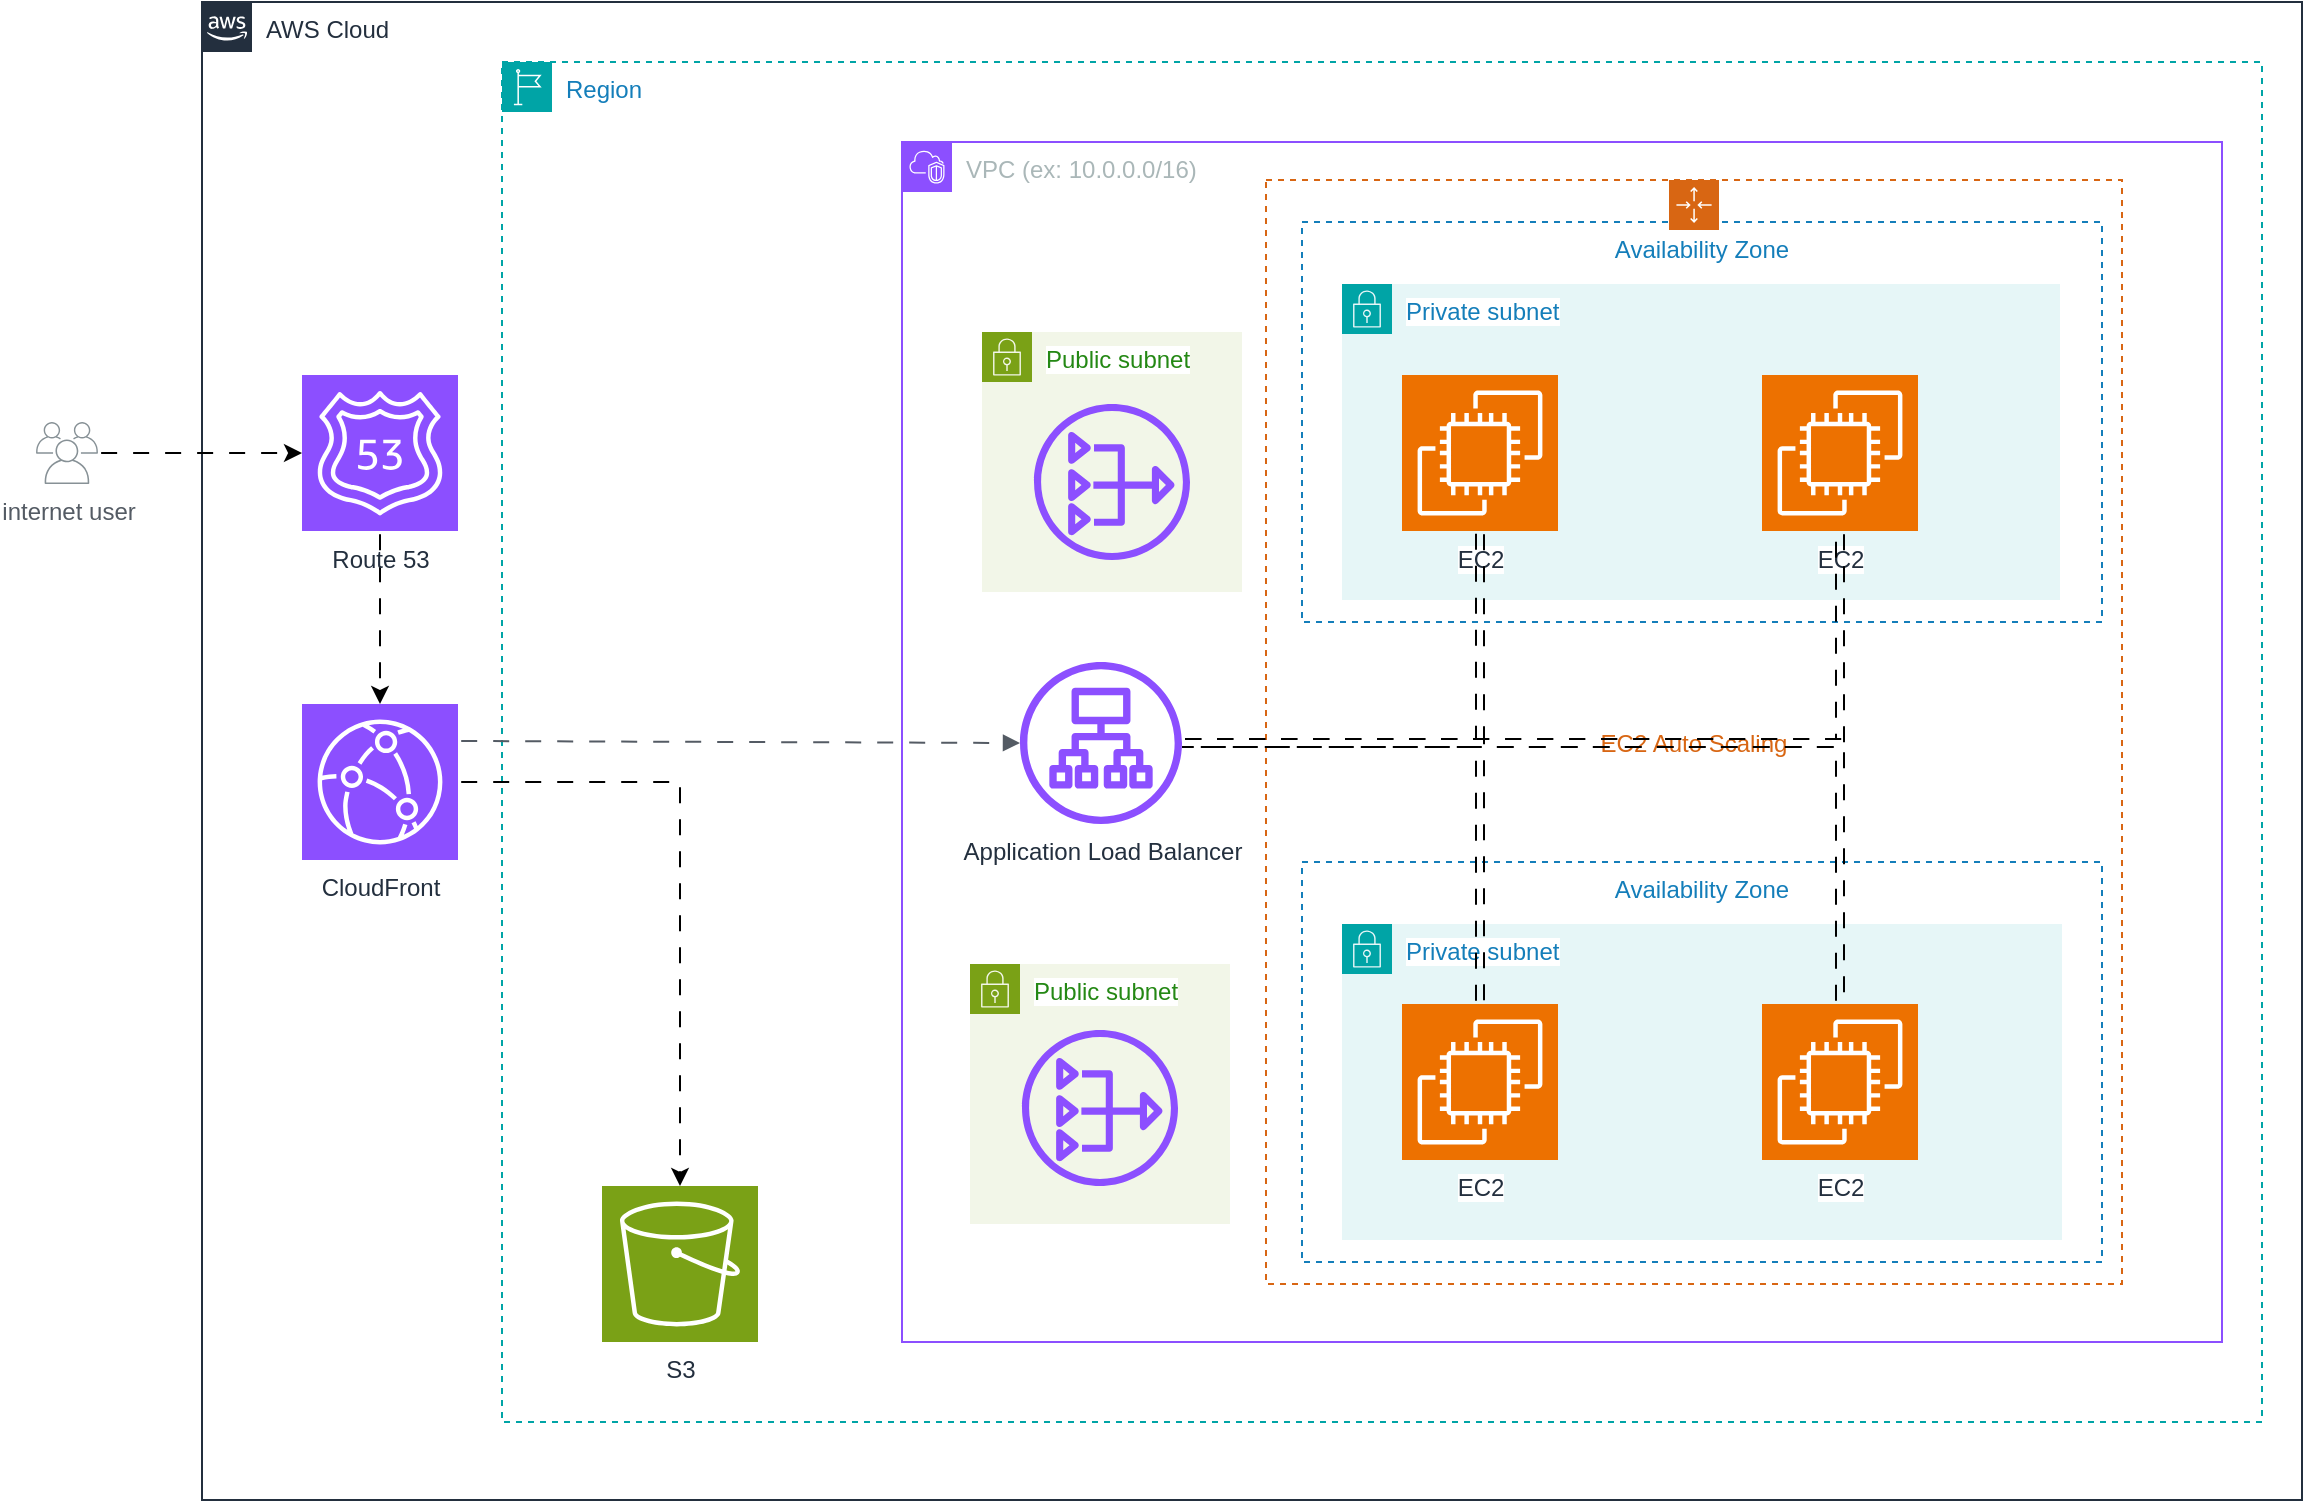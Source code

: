 <mxfile version="24.5.3" type="github">
  <diagram name="Arquitetura Tradicional (EC2)" id="drdCb34tJG41Dbc3Mt65">
    <mxGraphModel dx="2087" dy="632" grid="0" gridSize="10" guides="1" tooltips="1" connect="1" arrows="1" fold="1" page="0" pageScale="1" pageWidth="1169" pageHeight="827" background="#ffffff" math="0" shadow="0">
      <root>
        <mxCell id="0" />
        <mxCell id="1" parent="0" />
        <mxCell id="U5gBt3rsfyZc2lOhjsrW-2" value="AWS Cloud" style="points=[[0,0],[0.25,0],[0.5,0],[0.75,0],[1,0],[1,0.25],[1,0.5],[1,0.75],[1,1],[0.75,1],[0.5,1],[0.25,1],[0,1],[0,0.75],[0,0.5],[0,0.25]];outlineConnect=0;gradientColor=none;html=1;whiteSpace=wrap;fontSize=12;fontStyle=0;container=1;pointerEvents=0;collapsible=0;recursiveResize=0;shape=mxgraph.aws4.group;grIcon=mxgraph.aws4.group_aws_cloud_alt;strokeColor=#232F3E;fillColor=none;verticalAlign=top;align=left;spacingLeft=30;fontColor=#232F3E;dashed=0;labelBackgroundColor=default;" vertex="1" parent="1">
          <mxGeometry x="60" y="39" width="1050" height="749" as="geometry" />
        </mxCell>
        <mxCell id="U5gBt3rsfyZc2lOhjsrW-3" value="Region" style="points=[[0,0],[0.25,0],[0.5,0],[0.75,0],[1,0],[1,0.25],[1,0.5],[1,0.75],[1,1],[0.75,1],[0.5,1],[0.25,1],[0,1],[0,0.75],[0,0.5],[0,0.25]];outlineConnect=0;gradientColor=none;html=1;whiteSpace=wrap;fontSize=12;fontStyle=0;container=1;pointerEvents=0;collapsible=0;recursiveResize=0;shape=mxgraph.aws4.group;grIcon=mxgraph.aws4.group_region;strokeColor=#00A4A6;fillColor=none;verticalAlign=top;align=left;spacingLeft=30;fontColor=#147EBA;dashed=1;" vertex="1" parent="U5gBt3rsfyZc2lOhjsrW-2">
          <mxGeometry x="150" y="30" width="880" height="680" as="geometry" />
        </mxCell>
        <mxCell id="U5gBt3rsfyZc2lOhjsrW-4" value="VPC (ex: 10.0.0.0/16)" style="points=[[0,0],[0.25,0],[0.5,0],[0.75,0],[1,0],[1,0.25],[1,0.5],[1,0.75],[1,1],[0.75,1],[0.5,1],[0.25,1],[0,1],[0,0.75],[0,0.5],[0,0.25]];outlineConnect=0;gradientColor=none;html=1;whiteSpace=wrap;fontSize=12;fontStyle=0;container=1;pointerEvents=0;collapsible=0;recursiveResize=0;shape=mxgraph.aws4.group;grIcon=mxgraph.aws4.group_vpc2;strokeColor=#8C4FFF;fillColor=none;verticalAlign=top;align=left;spacingLeft=30;fontColor=#AAB7B8;dashed=0;" vertex="1" parent="U5gBt3rsfyZc2lOhjsrW-3">
          <mxGeometry x="200" y="40" width="660" height="600" as="geometry" />
        </mxCell>
        <mxCell id="U5gBt3rsfyZc2lOhjsrW-7" value="Availability Zone" style="fillColor=none;strokeColor=#147EBA;dashed=1;verticalAlign=top;fontStyle=0;fontColor=#147EBA;whiteSpace=wrap;html=1;" vertex="1" parent="U5gBt3rsfyZc2lOhjsrW-4">
          <mxGeometry x="200" y="360" width="400" height="200" as="geometry" />
        </mxCell>
        <mxCell id="U5gBt3rsfyZc2lOhjsrW-6" value="Availability Zone" style="fillColor=none;strokeColor=#147EBA;dashed=1;verticalAlign=top;fontStyle=0;fontColor=#147EBA;whiteSpace=wrap;html=1;" vertex="1" parent="U5gBt3rsfyZc2lOhjsrW-4">
          <mxGeometry x="200" y="40" width="400" height="200" as="geometry" />
        </mxCell>
        <mxCell id="U5gBt3rsfyZc2lOhjsrW-20" value="Private subnet" style="points=[[0,0],[0.25,0],[0.5,0],[0.75,0],[1,0],[1,0.25],[1,0.5],[1,0.75],[1,1],[0.75,1],[0.5,1],[0.25,1],[0,1],[0,0.75],[0,0.5],[0,0.25]];outlineConnect=0;gradientColor=none;html=1;whiteSpace=wrap;fontSize=12;fontStyle=0;container=1;pointerEvents=0;collapsible=0;recursiveResize=0;shape=mxgraph.aws4.group;grIcon=mxgraph.aws4.group_security_group;grStroke=0;strokeColor=#00A4A6;fillColor=#E6F6F7;verticalAlign=top;align=left;spacingLeft=30;fontColor=#147EBA;dashed=0;fontFamily=Helvetica;labelBackgroundColor=default;" vertex="1" parent="U5gBt3rsfyZc2lOhjsrW-4">
          <mxGeometry x="220" y="71" width="359" height="158" as="geometry" />
        </mxCell>
        <mxCell id="U5gBt3rsfyZc2lOhjsrW-28" value="EC2" style="sketch=0;points=[[0,0,0],[0.25,0,0],[0.5,0,0],[0.75,0,0],[1,0,0],[0,1,0],[0.25,1,0],[0.5,1,0],[0.75,1,0],[1,1,0],[0,0.25,0],[0,0.5,0],[0,0.75,0],[1,0.25,0],[1,0.5,0],[1,0.75,0]];outlineConnect=0;fontColor=#232F3E;fillColor=#ED7100;strokeColor=#ffffff;dashed=0;verticalLabelPosition=bottom;verticalAlign=top;align=center;html=1;fontSize=12;fontStyle=0;aspect=fixed;shape=mxgraph.aws4.resourceIcon;resIcon=mxgraph.aws4.ec2;fontFamily=Helvetica;labelBackgroundColor=default;" vertex="1" parent="U5gBt3rsfyZc2lOhjsrW-20">
          <mxGeometry x="210" y="45.5" width="78" height="78" as="geometry" />
        </mxCell>
        <mxCell id="U5gBt3rsfyZc2lOhjsrW-27" value="EC2" style="sketch=0;points=[[0,0,0],[0.25,0,0],[0.5,0,0],[0.75,0,0],[1,0,0],[0,1,0],[0.25,1,0],[0.5,1,0],[0.75,1,0],[1,1,0],[0,0.25,0],[0,0.5,0],[0,0.75,0],[1,0.25,0],[1,0.5,0],[1,0.75,0]];outlineConnect=0;fontColor=#232F3E;fillColor=#ED7100;strokeColor=#ffffff;dashed=0;verticalLabelPosition=bottom;verticalAlign=top;align=center;html=1;fontSize=12;fontStyle=0;aspect=fixed;shape=mxgraph.aws4.resourceIcon;resIcon=mxgraph.aws4.ec2;fontFamily=Helvetica;labelBackgroundColor=default;" vertex="1" parent="U5gBt3rsfyZc2lOhjsrW-20">
          <mxGeometry x="30" y="45.5" width="78" height="78" as="geometry" />
        </mxCell>
        <mxCell id="U5gBt3rsfyZc2lOhjsrW-40" value="EC2 Auto Scaling&lt;br&gt;&lt;br&gt;" style="points=[[0,0],[0.25,0],[0.5,0],[0.75,0],[1,0],[1,0.25],[1,0.5],[1,0.75],[1,1],[0.75,1],[0.5,1],[0.25,1],[0,1],[0,0.75],[0,0.5],[0,0.25]];outlineConnect=0;gradientColor=none;whiteSpace=wrap;fontSize=12;fontStyle=0;container=1;pointerEvents=0;collapsible=0;recursiveResize=0;shape=mxgraph.aws4.groupCenter;grIcon=mxgraph.aws4.group_auto_scaling_group;grStroke=1;strokeColor=#D86613;fillColor=none;verticalAlign=middle;align=center;fontColor=#D86613;dashed=1;spacingTop=25;fontFamily=Helvetica;labelBackgroundColor=default;labelPosition=center;verticalLabelPosition=middle;textShadow=0;html=1;" vertex="1" parent="U5gBt3rsfyZc2lOhjsrW-20">
          <mxGeometry x="-38" y="-52" width="428" height="552" as="geometry" />
        </mxCell>
        <mxCell id="U5gBt3rsfyZc2lOhjsrW-36" style="edgeStyle=orthogonalEdgeStyle;rounded=0;orthogonalLoop=1;jettySize=auto;html=1;strokeColor=default;align=center;verticalAlign=middle;fontFamily=Helvetica;fontSize=11;fontColor=default;labelBackgroundColor=default;endArrow=classic;flowAnimation=1;shape=link;" edge="1" parent="U5gBt3rsfyZc2lOhjsrW-4" source="U5gBt3rsfyZc2lOhjsrW-18" target="U5gBt3rsfyZc2lOhjsrW-27">
          <mxGeometry relative="1" as="geometry" />
        </mxCell>
        <mxCell id="U5gBt3rsfyZc2lOhjsrW-39" style="edgeStyle=orthogonalEdgeStyle;rounded=0;orthogonalLoop=1;jettySize=auto;html=1;strokeColor=default;align=center;verticalAlign=middle;fontFamily=Helvetica;fontSize=11;fontColor=default;labelBackgroundColor=default;endArrow=classic;flowAnimation=1;shape=link;" edge="1" parent="U5gBt3rsfyZc2lOhjsrW-4" source="U5gBt3rsfyZc2lOhjsrW-18" target="U5gBt3rsfyZc2lOhjsrW-28">
          <mxGeometry relative="1" as="geometry" />
        </mxCell>
        <mxCell id="U5gBt3rsfyZc2lOhjsrW-18" value="Application Load Balancer" style="sketch=0;outlineConnect=0;fontColor=#232F3E;gradientColor=none;fillColor=#8C4FFF;strokeColor=none;dashed=0;verticalLabelPosition=bottom;verticalAlign=top;align=center;html=1;fontSize=12;fontStyle=0;aspect=fixed;pointerEvents=1;shape=mxgraph.aws4.application_load_balancer;fontFamily=Helvetica;labelBackgroundColor=default;" vertex="1" parent="U5gBt3rsfyZc2lOhjsrW-4">
          <mxGeometry x="59" y="260" width="81" height="81" as="geometry" />
        </mxCell>
        <mxCell id="U5gBt3rsfyZc2lOhjsrW-24" value="Private subnet" style="points=[[0,0],[0.25,0],[0.5,0],[0.75,0],[1,0],[1,0.25],[1,0.5],[1,0.75],[1,1],[0.75,1],[0.5,1],[0.25,1],[0,1],[0,0.75],[0,0.5],[0,0.25]];outlineConnect=0;gradientColor=none;html=1;whiteSpace=wrap;fontSize=12;fontStyle=0;container=1;pointerEvents=0;collapsible=0;recursiveResize=0;shape=mxgraph.aws4.group;grIcon=mxgraph.aws4.group_security_group;grStroke=0;strokeColor=#00A4A6;fillColor=#E6F6F7;verticalAlign=top;align=left;spacingLeft=30;fontColor=#147EBA;dashed=0;fontFamily=Helvetica;labelBackgroundColor=default;" vertex="1" parent="U5gBt3rsfyZc2lOhjsrW-4">
          <mxGeometry x="220" y="391" width="360" height="158" as="geometry" />
        </mxCell>
        <mxCell id="U5gBt3rsfyZc2lOhjsrW-25" value="EC2" style="sketch=0;points=[[0,0,0],[0.25,0,0],[0.5,0,0],[0.75,0,0],[1,0,0],[0,1,0],[0.25,1,0],[0.5,1,0],[0.75,1,0],[1,1,0],[0,0.25,0],[0,0.5,0],[0,0.75,0],[1,0.25,0],[1,0.5,0],[1,0.75,0]];outlineConnect=0;fontColor=#232F3E;fillColor=#ED7100;strokeColor=#ffffff;dashed=0;verticalLabelPosition=bottom;verticalAlign=top;align=center;html=1;fontSize=12;fontStyle=0;aspect=fixed;shape=mxgraph.aws4.resourceIcon;resIcon=mxgraph.aws4.ec2;fontFamily=Helvetica;labelBackgroundColor=default;" vertex="1" parent="U5gBt3rsfyZc2lOhjsrW-24">
          <mxGeometry x="30" y="40" width="78" height="78" as="geometry" />
        </mxCell>
        <mxCell id="U5gBt3rsfyZc2lOhjsrW-26" value="EC2" style="sketch=0;points=[[0,0,0],[0.25,0,0],[0.5,0,0],[0.75,0,0],[1,0,0],[0,1,0],[0.25,1,0],[0.5,1,0],[0.75,1,0],[1,1,0],[0,0.25,0],[0,0.5,0],[0,0.75,0],[1,0.25,0],[1,0.5,0],[1,0.75,0]];outlineConnect=0;fontColor=#232F3E;fillColor=#ED7100;strokeColor=#ffffff;dashed=0;verticalLabelPosition=bottom;verticalAlign=top;align=center;html=1;fontSize=12;fontStyle=0;aspect=fixed;shape=mxgraph.aws4.resourceIcon;resIcon=mxgraph.aws4.ec2;fontFamily=Helvetica;labelBackgroundColor=default;" vertex="1" parent="U5gBt3rsfyZc2lOhjsrW-24">
          <mxGeometry x="210" y="40" width="78" height="78" as="geometry" />
        </mxCell>
        <mxCell id="U5gBt3rsfyZc2lOhjsrW-31" value="Public subnet" style="points=[[0,0],[0.25,0],[0.5,0],[0.75,0],[1,0],[1,0.25],[1,0.5],[1,0.75],[1,1],[0.75,1],[0.5,1],[0.25,1],[0,1],[0,0.75],[0,0.5],[0,0.25]];outlineConnect=0;gradientColor=none;html=1;whiteSpace=wrap;fontSize=12;fontStyle=0;container=1;pointerEvents=0;collapsible=0;recursiveResize=0;shape=mxgraph.aws4.group;grIcon=mxgraph.aws4.group_security_group;grStroke=0;strokeColor=#7AA116;fillColor=#F2F6E8;verticalAlign=top;align=left;spacingLeft=30;fontColor=#248814;dashed=0;fontFamily=Helvetica;labelBackgroundColor=default;" vertex="1" parent="U5gBt3rsfyZc2lOhjsrW-4">
          <mxGeometry x="34" y="411" width="130" height="130" as="geometry" />
        </mxCell>
        <mxCell id="U5gBt3rsfyZc2lOhjsrW-34" value="" style="sketch=0;outlineConnect=0;fontColor=#232F3E;gradientColor=none;fillColor=#8C4FFF;strokeColor=none;dashed=0;verticalLabelPosition=bottom;verticalAlign=top;align=center;html=1;fontSize=12;fontStyle=0;aspect=fixed;pointerEvents=1;shape=mxgraph.aws4.nat_gateway;fontFamily=Helvetica;labelBackgroundColor=default;" vertex="1" parent="U5gBt3rsfyZc2lOhjsrW-31">
          <mxGeometry x="26" y="33" width="78" height="78" as="geometry" />
        </mxCell>
        <mxCell id="U5gBt3rsfyZc2lOhjsrW-38" style="edgeStyle=orthogonalEdgeStyle;rounded=0;orthogonalLoop=1;jettySize=auto;html=1;strokeColor=default;align=center;verticalAlign=middle;fontFamily=Helvetica;fontSize=11;fontColor=default;labelBackgroundColor=default;endArrow=classic;flowAnimation=1;shadow=0;shape=link;" edge="1" parent="U5gBt3rsfyZc2lOhjsrW-4" source="U5gBt3rsfyZc2lOhjsrW-18" target="U5gBt3rsfyZc2lOhjsrW-26">
          <mxGeometry relative="1" as="geometry" />
        </mxCell>
        <mxCell id="U5gBt3rsfyZc2lOhjsrW-37" style="edgeStyle=orthogonalEdgeStyle;rounded=0;orthogonalLoop=1;jettySize=auto;html=1;strokeColor=default;align=center;verticalAlign=middle;fontFamily=Helvetica;fontSize=11;fontColor=default;labelBackgroundColor=default;endArrow=classic;flowAnimation=1;shape=link;" edge="1" parent="U5gBt3rsfyZc2lOhjsrW-4" source="U5gBt3rsfyZc2lOhjsrW-18" target="U5gBt3rsfyZc2lOhjsrW-25">
          <mxGeometry relative="1" as="geometry" />
        </mxCell>
        <mxCell id="U5gBt3rsfyZc2lOhjsrW-16" value="S3" style="sketch=0;points=[[0,0,0],[0.25,0,0],[0.5,0,0],[0.75,0,0],[1,0,0],[0,1,0],[0.25,1,0],[0.5,1,0],[0.75,1,0],[1,1,0],[0,0.25,0],[0,0.5,0],[0,0.75,0],[1,0.25,0],[1,0.5,0],[1,0.75,0]];outlineConnect=0;fontColor=#232F3E;fillColor=#7AA116;strokeColor=#ffffff;dashed=0;verticalLabelPosition=bottom;verticalAlign=top;align=center;html=1;fontSize=12;fontStyle=0;aspect=fixed;shape=mxgraph.aws4.resourceIcon;resIcon=mxgraph.aws4.s3;fontFamily=Helvetica;labelBackgroundColor=default;" vertex="1" parent="U5gBt3rsfyZc2lOhjsrW-3">
          <mxGeometry x="50" y="562" width="78" height="78" as="geometry" />
        </mxCell>
        <mxCell id="U5gBt3rsfyZc2lOhjsrW-15" style="edgeStyle=orthogonalEdgeStyle;rounded=0;orthogonalLoop=1;jettySize=auto;html=1;strokeColor=default;align=center;verticalAlign=middle;fontFamily=Helvetica;fontSize=11;fontColor=default;labelBackgroundColor=default;endArrow=classic;flowAnimation=1;" edge="1" parent="U5gBt3rsfyZc2lOhjsrW-2" source="U5gBt3rsfyZc2lOhjsrW-10" target="U5gBt3rsfyZc2lOhjsrW-14">
          <mxGeometry relative="1" as="geometry" />
        </mxCell>
        <mxCell id="U5gBt3rsfyZc2lOhjsrW-10" value="Route 53" style="sketch=0;points=[[0,0,0],[0.25,0,0],[0.5,0,0],[0.75,0,0],[1,0,0],[0,1,0],[0.25,1,0],[0.5,1,0],[0.75,1,0],[1,1,0],[0,0.25,0],[0,0.5,0],[0,0.75,0],[1,0.25,0],[1,0.5,0],[1,0.75,0]];outlineConnect=0;fontColor=#232F3E;fillColor=#8C4FFF;strokeColor=#ffffff;dashed=0;verticalLabelPosition=bottom;verticalAlign=top;align=center;html=1;fontSize=12;fontStyle=0;aspect=fixed;shape=mxgraph.aws4.resourceIcon;resIcon=mxgraph.aws4.route_53;" vertex="1" parent="U5gBt3rsfyZc2lOhjsrW-2">
          <mxGeometry x="50" y="186.5" width="78" height="78" as="geometry" />
        </mxCell>
        <mxCell id="U5gBt3rsfyZc2lOhjsrW-17" style="edgeStyle=orthogonalEdgeStyle;rounded=0;orthogonalLoop=1;jettySize=auto;html=1;strokeColor=default;align=center;verticalAlign=middle;fontFamily=Helvetica;fontSize=11;fontColor=default;labelBackgroundColor=default;endArrow=classic;flowAnimation=1;" edge="1" parent="U5gBt3rsfyZc2lOhjsrW-2" source="U5gBt3rsfyZc2lOhjsrW-14" target="U5gBt3rsfyZc2lOhjsrW-16">
          <mxGeometry relative="1" as="geometry" />
        </mxCell>
        <mxCell id="U5gBt3rsfyZc2lOhjsrW-14" value="CloudFront" style="sketch=0;points=[[0,0,0],[0.25,0,0],[0.5,0,0],[0.75,0,0],[1,0,0],[0,1,0],[0.25,1,0],[0.5,1,0],[0.75,1,0],[1,1,0],[0,0.25,0],[0,0.5,0],[0,0.75,0],[1,0.25,0],[1,0.5,0],[1,0.75,0]];outlineConnect=0;fontColor=#232F3E;fillColor=#8C4FFF;strokeColor=#ffffff;dashed=0;verticalLabelPosition=bottom;verticalAlign=top;align=center;html=1;fontSize=12;fontStyle=0;aspect=fixed;shape=mxgraph.aws4.resourceIcon;resIcon=mxgraph.aws4.cloudfront;fontFamily=Helvetica;labelBackgroundColor=default;" vertex="1" parent="U5gBt3rsfyZc2lOhjsrW-2">
          <mxGeometry x="50" y="351" width="78" height="78" as="geometry" />
        </mxCell>
        <mxCell id="U5gBt3rsfyZc2lOhjsrW-29" value="" style="edgeStyle=orthogonalEdgeStyle;html=1;endArrow=block;elbow=vertical;startArrow=none;endFill=1;strokeColor=#545B64;rounded=0;align=center;verticalAlign=middle;fontFamily=Helvetica;fontSize=11;fontColor=default;labelBackgroundColor=default;flowAnimation=1;" edge="1" parent="U5gBt3rsfyZc2lOhjsrW-2" target="U5gBt3rsfyZc2lOhjsrW-18">
          <mxGeometry width="100" relative="1" as="geometry">
            <mxPoint x="128" y="369.5" as="sourcePoint" />
            <mxPoint x="228" y="369.5" as="targetPoint" />
          </mxGeometry>
        </mxCell>
        <mxCell id="U5gBt3rsfyZc2lOhjsrW-9" value="internet user" style="sketch=0;outlineConnect=0;gradientColor=none;fontColor=#545B64;strokeColor=none;fillColor=#879196;dashed=0;verticalLabelPosition=bottom;verticalAlign=top;align=center;html=1;fontSize=12;fontStyle=0;aspect=fixed;shape=mxgraph.aws4.illustration_users;pointerEvents=1" vertex="1" parent="1">
          <mxGeometry x="-23" y="249" width="31" height="31" as="geometry" />
        </mxCell>
        <mxCell id="U5gBt3rsfyZc2lOhjsrW-11" value="" style="edgeStyle=orthogonalEdgeStyle;rounded=0;orthogonalLoop=1;jettySize=auto;html=1;flowAnimation=1;" edge="1" parent="1" source="U5gBt3rsfyZc2lOhjsrW-9" target="U5gBt3rsfyZc2lOhjsrW-10">
          <mxGeometry relative="1" as="geometry" />
        </mxCell>
        <mxCell id="U5gBt3rsfyZc2lOhjsrW-33" value="Public subnet" style="points=[[0,0],[0.25,0],[0.5,0],[0.75,0],[1,0],[1,0.25],[1,0.5],[1,0.75],[1,1],[0.75,1],[0.5,1],[0.25,1],[0,1],[0,0.75],[0,0.5],[0,0.25]];outlineConnect=0;gradientColor=none;html=1;whiteSpace=wrap;fontSize=12;fontStyle=0;container=1;pointerEvents=0;collapsible=0;recursiveResize=0;shape=mxgraph.aws4.group;grIcon=mxgraph.aws4.group_security_group;grStroke=0;strokeColor=#7AA116;fillColor=#F2F6E8;verticalAlign=top;align=left;spacingLeft=30;fontColor=#248814;dashed=0;fontFamily=Helvetica;labelBackgroundColor=default;" vertex="1" parent="1">
          <mxGeometry x="450" y="204" width="130" height="130" as="geometry" />
        </mxCell>
        <mxCell id="U5gBt3rsfyZc2lOhjsrW-35" value="" style="sketch=0;outlineConnect=0;fontColor=#232F3E;gradientColor=none;fillColor=#8C4FFF;strokeColor=none;dashed=0;verticalLabelPosition=bottom;verticalAlign=top;align=center;html=1;fontSize=12;fontStyle=0;aspect=fixed;pointerEvents=1;shape=mxgraph.aws4.nat_gateway;fontFamily=Helvetica;labelBackgroundColor=default;" vertex="1" parent="U5gBt3rsfyZc2lOhjsrW-33">
          <mxGeometry x="26" y="36" width="78" height="78" as="geometry" />
        </mxCell>
      </root>
    </mxGraphModel>
  </diagram>
</mxfile>
